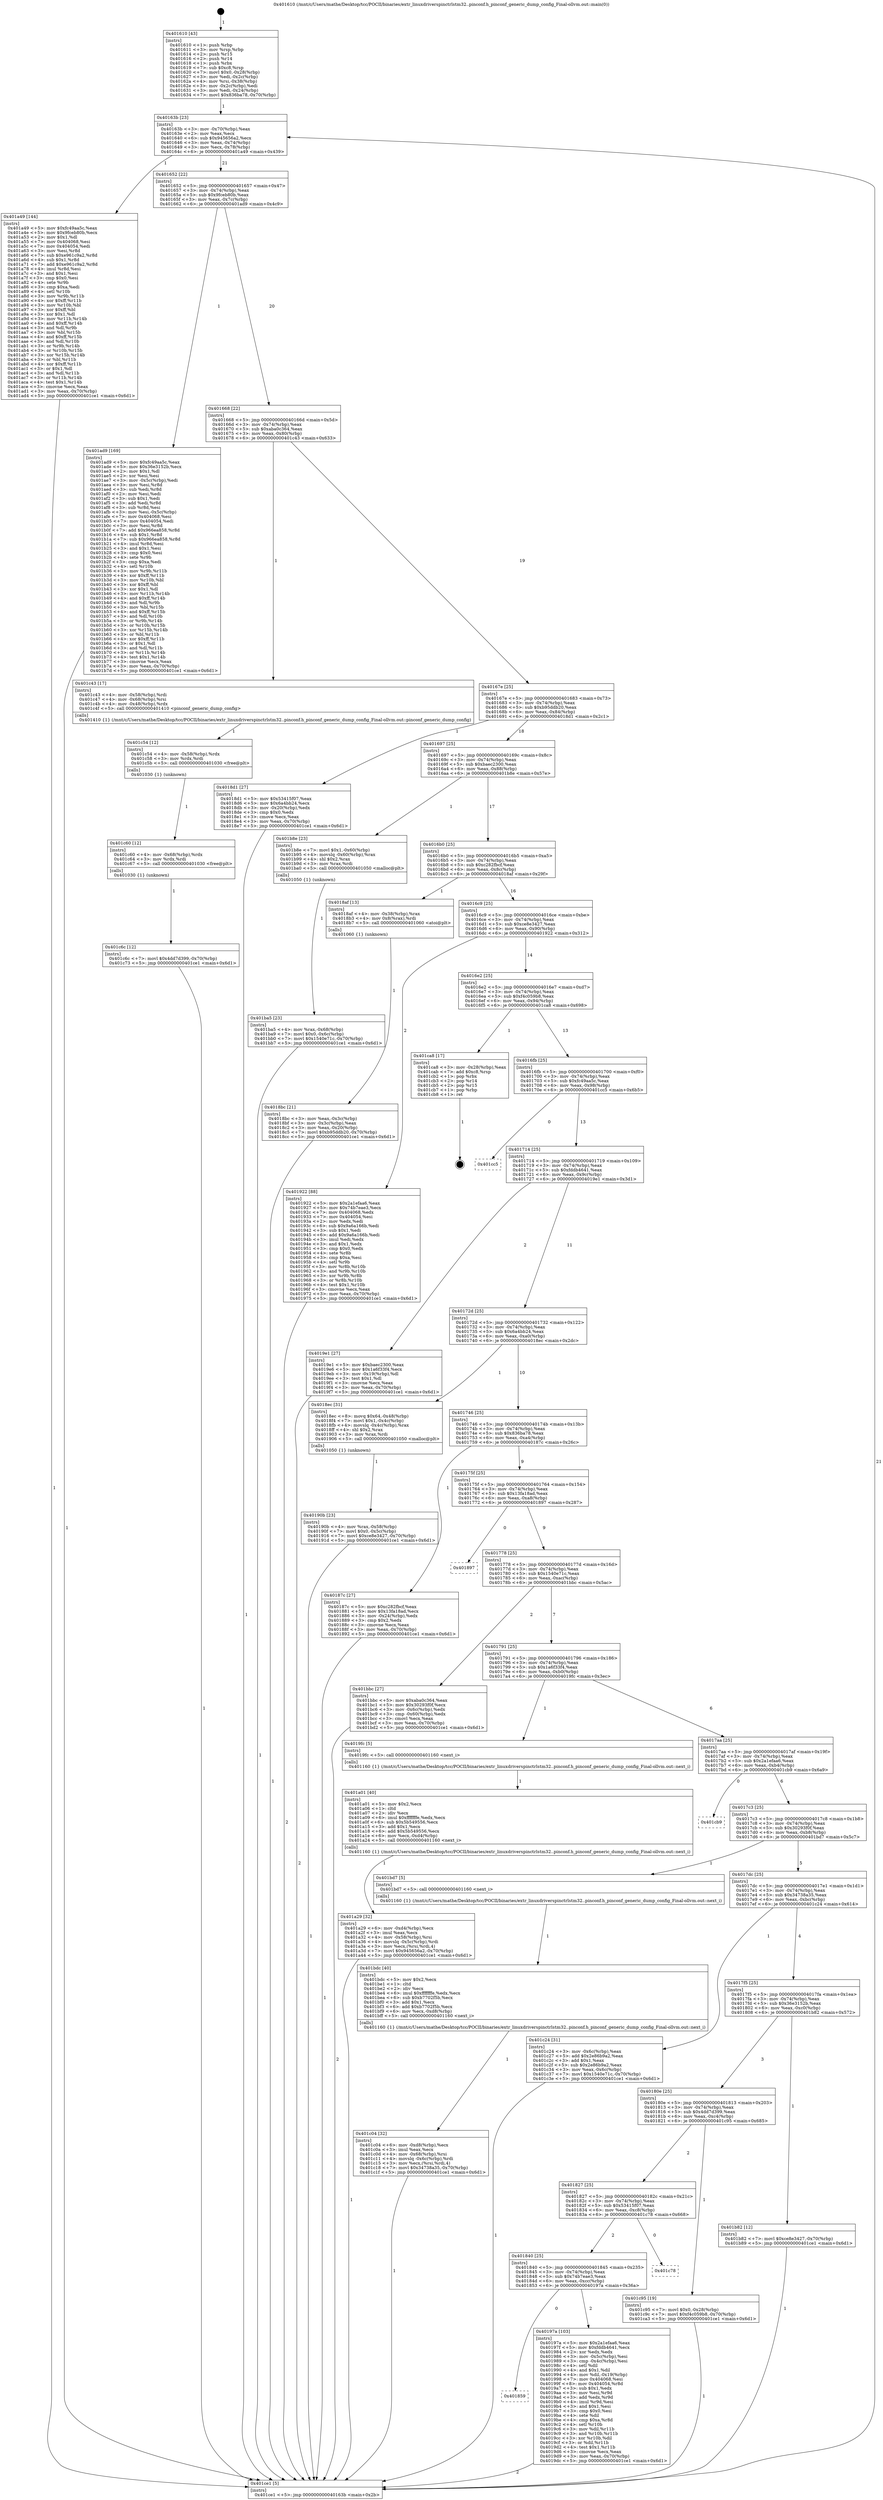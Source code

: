 digraph "0x401610" {
  label = "0x401610 (/mnt/c/Users/mathe/Desktop/tcc/POCII/binaries/extr_linuxdriverspinctrlstm32..pinconf.h_pinconf_generic_dump_config_Final-ollvm.out::main(0))"
  labelloc = "t"
  node[shape=record]

  Entry [label="",width=0.3,height=0.3,shape=circle,fillcolor=black,style=filled]
  "0x40163b" [label="{
     0x40163b [23]\l
     | [instrs]\l
     &nbsp;&nbsp;0x40163b \<+3\>: mov -0x70(%rbp),%eax\l
     &nbsp;&nbsp;0x40163e \<+2\>: mov %eax,%ecx\l
     &nbsp;&nbsp;0x401640 \<+6\>: sub $0x945656a2,%ecx\l
     &nbsp;&nbsp;0x401646 \<+3\>: mov %eax,-0x74(%rbp)\l
     &nbsp;&nbsp;0x401649 \<+3\>: mov %ecx,-0x78(%rbp)\l
     &nbsp;&nbsp;0x40164c \<+6\>: je 0000000000401a49 \<main+0x439\>\l
  }"]
  "0x401a49" [label="{
     0x401a49 [144]\l
     | [instrs]\l
     &nbsp;&nbsp;0x401a49 \<+5\>: mov $0xfc49aa5c,%eax\l
     &nbsp;&nbsp;0x401a4e \<+5\>: mov $0x9fceb80b,%ecx\l
     &nbsp;&nbsp;0x401a53 \<+2\>: mov $0x1,%dl\l
     &nbsp;&nbsp;0x401a55 \<+7\>: mov 0x404068,%esi\l
     &nbsp;&nbsp;0x401a5c \<+7\>: mov 0x404054,%edi\l
     &nbsp;&nbsp;0x401a63 \<+3\>: mov %esi,%r8d\l
     &nbsp;&nbsp;0x401a66 \<+7\>: sub $0xe961c9a2,%r8d\l
     &nbsp;&nbsp;0x401a6d \<+4\>: sub $0x1,%r8d\l
     &nbsp;&nbsp;0x401a71 \<+7\>: add $0xe961c9a2,%r8d\l
     &nbsp;&nbsp;0x401a78 \<+4\>: imul %r8d,%esi\l
     &nbsp;&nbsp;0x401a7c \<+3\>: and $0x1,%esi\l
     &nbsp;&nbsp;0x401a7f \<+3\>: cmp $0x0,%esi\l
     &nbsp;&nbsp;0x401a82 \<+4\>: sete %r9b\l
     &nbsp;&nbsp;0x401a86 \<+3\>: cmp $0xa,%edi\l
     &nbsp;&nbsp;0x401a89 \<+4\>: setl %r10b\l
     &nbsp;&nbsp;0x401a8d \<+3\>: mov %r9b,%r11b\l
     &nbsp;&nbsp;0x401a90 \<+4\>: xor $0xff,%r11b\l
     &nbsp;&nbsp;0x401a94 \<+3\>: mov %r10b,%bl\l
     &nbsp;&nbsp;0x401a97 \<+3\>: xor $0xff,%bl\l
     &nbsp;&nbsp;0x401a9a \<+3\>: xor $0x1,%dl\l
     &nbsp;&nbsp;0x401a9d \<+3\>: mov %r11b,%r14b\l
     &nbsp;&nbsp;0x401aa0 \<+4\>: and $0xff,%r14b\l
     &nbsp;&nbsp;0x401aa4 \<+3\>: and %dl,%r9b\l
     &nbsp;&nbsp;0x401aa7 \<+3\>: mov %bl,%r15b\l
     &nbsp;&nbsp;0x401aaa \<+4\>: and $0xff,%r15b\l
     &nbsp;&nbsp;0x401aae \<+3\>: and %dl,%r10b\l
     &nbsp;&nbsp;0x401ab1 \<+3\>: or %r9b,%r14b\l
     &nbsp;&nbsp;0x401ab4 \<+3\>: or %r10b,%r15b\l
     &nbsp;&nbsp;0x401ab7 \<+3\>: xor %r15b,%r14b\l
     &nbsp;&nbsp;0x401aba \<+3\>: or %bl,%r11b\l
     &nbsp;&nbsp;0x401abd \<+4\>: xor $0xff,%r11b\l
     &nbsp;&nbsp;0x401ac1 \<+3\>: or $0x1,%dl\l
     &nbsp;&nbsp;0x401ac4 \<+3\>: and %dl,%r11b\l
     &nbsp;&nbsp;0x401ac7 \<+3\>: or %r11b,%r14b\l
     &nbsp;&nbsp;0x401aca \<+4\>: test $0x1,%r14b\l
     &nbsp;&nbsp;0x401ace \<+3\>: cmovne %ecx,%eax\l
     &nbsp;&nbsp;0x401ad1 \<+3\>: mov %eax,-0x70(%rbp)\l
     &nbsp;&nbsp;0x401ad4 \<+5\>: jmp 0000000000401ce1 \<main+0x6d1\>\l
  }"]
  "0x401652" [label="{
     0x401652 [22]\l
     | [instrs]\l
     &nbsp;&nbsp;0x401652 \<+5\>: jmp 0000000000401657 \<main+0x47\>\l
     &nbsp;&nbsp;0x401657 \<+3\>: mov -0x74(%rbp),%eax\l
     &nbsp;&nbsp;0x40165a \<+5\>: sub $0x9fceb80b,%eax\l
     &nbsp;&nbsp;0x40165f \<+3\>: mov %eax,-0x7c(%rbp)\l
     &nbsp;&nbsp;0x401662 \<+6\>: je 0000000000401ad9 \<main+0x4c9\>\l
  }"]
  Exit [label="",width=0.3,height=0.3,shape=circle,fillcolor=black,style=filled,peripheries=2]
  "0x401ad9" [label="{
     0x401ad9 [169]\l
     | [instrs]\l
     &nbsp;&nbsp;0x401ad9 \<+5\>: mov $0xfc49aa5c,%eax\l
     &nbsp;&nbsp;0x401ade \<+5\>: mov $0x36e3152b,%ecx\l
     &nbsp;&nbsp;0x401ae3 \<+2\>: mov $0x1,%dl\l
     &nbsp;&nbsp;0x401ae5 \<+2\>: xor %esi,%esi\l
     &nbsp;&nbsp;0x401ae7 \<+3\>: mov -0x5c(%rbp),%edi\l
     &nbsp;&nbsp;0x401aea \<+3\>: mov %esi,%r8d\l
     &nbsp;&nbsp;0x401aed \<+3\>: sub %edi,%r8d\l
     &nbsp;&nbsp;0x401af0 \<+2\>: mov %esi,%edi\l
     &nbsp;&nbsp;0x401af2 \<+3\>: sub $0x1,%edi\l
     &nbsp;&nbsp;0x401af5 \<+3\>: add %edi,%r8d\l
     &nbsp;&nbsp;0x401af8 \<+3\>: sub %r8d,%esi\l
     &nbsp;&nbsp;0x401afb \<+3\>: mov %esi,-0x5c(%rbp)\l
     &nbsp;&nbsp;0x401afe \<+7\>: mov 0x404068,%esi\l
     &nbsp;&nbsp;0x401b05 \<+7\>: mov 0x404054,%edi\l
     &nbsp;&nbsp;0x401b0c \<+3\>: mov %esi,%r8d\l
     &nbsp;&nbsp;0x401b0f \<+7\>: add $0x966ea858,%r8d\l
     &nbsp;&nbsp;0x401b16 \<+4\>: sub $0x1,%r8d\l
     &nbsp;&nbsp;0x401b1a \<+7\>: sub $0x966ea858,%r8d\l
     &nbsp;&nbsp;0x401b21 \<+4\>: imul %r8d,%esi\l
     &nbsp;&nbsp;0x401b25 \<+3\>: and $0x1,%esi\l
     &nbsp;&nbsp;0x401b28 \<+3\>: cmp $0x0,%esi\l
     &nbsp;&nbsp;0x401b2b \<+4\>: sete %r9b\l
     &nbsp;&nbsp;0x401b2f \<+3\>: cmp $0xa,%edi\l
     &nbsp;&nbsp;0x401b32 \<+4\>: setl %r10b\l
     &nbsp;&nbsp;0x401b36 \<+3\>: mov %r9b,%r11b\l
     &nbsp;&nbsp;0x401b39 \<+4\>: xor $0xff,%r11b\l
     &nbsp;&nbsp;0x401b3d \<+3\>: mov %r10b,%bl\l
     &nbsp;&nbsp;0x401b40 \<+3\>: xor $0xff,%bl\l
     &nbsp;&nbsp;0x401b43 \<+3\>: xor $0x1,%dl\l
     &nbsp;&nbsp;0x401b46 \<+3\>: mov %r11b,%r14b\l
     &nbsp;&nbsp;0x401b49 \<+4\>: and $0xff,%r14b\l
     &nbsp;&nbsp;0x401b4d \<+3\>: and %dl,%r9b\l
     &nbsp;&nbsp;0x401b50 \<+3\>: mov %bl,%r15b\l
     &nbsp;&nbsp;0x401b53 \<+4\>: and $0xff,%r15b\l
     &nbsp;&nbsp;0x401b57 \<+3\>: and %dl,%r10b\l
     &nbsp;&nbsp;0x401b5a \<+3\>: or %r9b,%r14b\l
     &nbsp;&nbsp;0x401b5d \<+3\>: or %r10b,%r15b\l
     &nbsp;&nbsp;0x401b60 \<+3\>: xor %r15b,%r14b\l
     &nbsp;&nbsp;0x401b63 \<+3\>: or %bl,%r11b\l
     &nbsp;&nbsp;0x401b66 \<+4\>: xor $0xff,%r11b\l
     &nbsp;&nbsp;0x401b6a \<+3\>: or $0x1,%dl\l
     &nbsp;&nbsp;0x401b6d \<+3\>: and %dl,%r11b\l
     &nbsp;&nbsp;0x401b70 \<+3\>: or %r11b,%r14b\l
     &nbsp;&nbsp;0x401b73 \<+4\>: test $0x1,%r14b\l
     &nbsp;&nbsp;0x401b77 \<+3\>: cmovne %ecx,%eax\l
     &nbsp;&nbsp;0x401b7a \<+3\>: mov %eax,-0x70(%rbp)\l
     &nbsp;&nbsp;0x401b7d \<+5\>: jmp 0000000000401ce1 \<main+0x6d1\>\l
  }"]
  "0x401668" [label="{
     0x401668 [22]\l
     | [instrs]\l
     &nbsp;&nbsp;0x401668 \<+5\>: jmp 000000000040166d \<main+0x5d\>\l
     &nbsp;&nbsp;0x40166d \<+3\>: mov -0x74(%rbp),%eax\l
     &nbsp;&nbsp;0x401670 \<+5\>: sub $0xaba0c364,%eax\l
     &nbsp;&nbsp;0x401675 \<+3\>: mov %eax,-0x80(%rbp)\l
     &nbsp;&nbsp;0x401678 \<+6\>: je 0000000000401c43 \<main+0x633\>\l
  }"]
  "0x401c6c" [label="{
     0x401c6c [12]\l
     | [instrs]\l
     &nbsp;&nbsp;0x401c6c \<+7\>: movl $0x4dd7d399,-0x70(%rbp)\l
     &nbsp;&nbsp;0x401c73 \<+5\>: jmp 0000000000401ce1 \<main+0x6d1\>\l
  }"]
  "0x401c43" [label="{
     0x401c43 [17]\l
     | [instrs]\l
     &nbsp;&nbsp;0x401c43 \<+4\>: mov -0x58(%rbp),%rdi\l
     &nbsp;&nbsp;0x401c47 \<+4\>: mov -0x68(%rbp),%rsi\l
     &nbsp;&nbsp;0x401c4b \<+4\>: mov -0x48(%rbp),%rdx\l
     &nbsp;&nbsp;0x401c4f \<+5\>: call 0000000000401410 \<pinconf_generic_dump_config\>\l
     | [calls]\l
     &nbsp;&nbsp;0x401410 \{1\} (/mnt/c/Users/mathe/Desktop/tcc/POCII/binaries/extr_linuxdriverspinctrlstm32..pinconf.h_pinconf_generic_dump_config_Final-ollvm.out::pinconf_generic_dump_config)\l
  }"]
  "0x40167e" [label="{
     0x40167e [25]\l
     | [instrs]\l
     &nbsp;&nbsp;0x40167e \<+5\>: jmp 0000000000401683 \<main+0x73\>\l
     &nbsp;&nbsp;0x401683 \<+3\>: mov -0x74(%rbp),%eax\l
     &nbsp;&nbsp;0x401686 \<+5\>: sub $0xb95ddb20,%eax\l
     &nbsp;&nbsp;0x40168b \<+6\>: mov %eax,-0x84(%rbp)\l
     &nbsp;&nbsp;0x401691 \<+6\>: je 00000000004018d1 \<main+0x2c1\>\l
  }"]
  "0x401c60" [label="{
     0x401c60 [12]\l
     | [instrs]\l
     &nbsp;&nbsp;0x401c60 \<+4\>: mov -0x68(%rbp),%rdx\l
     &nbsp;&nbsp;0x401c64 \<+3\>: mov %rdx,%rdi\l
     &nbsp;&nbsp;0x401c67 \<+5\>: call 0000000000401030 \<free@plt\>\l
     | [calls]\l
     &nbsp;&nbsp;0x401030 \{1\} (unknown)\l
  }"]
  "0x4018d1" [label="{
     0x4018d1 [27]\l
     | [instrs]\l
     &nbsp;&nbsp;0x4018d1 \<+5\>: mov $0x53415f07,%eax\l
     &nbsp;&nbsp;0x4018d6 \<+5\>: mov $0x6a4bb24,%ecx\l
     &nbsp;&nbsp;0x4018db \<+3\>: mov -0x20(%rbp),%edx\l
     &nbsp;&nbsp;0x4018de \<+3\>: cmp $0x0,%edx\l
     &nbsp;&nbsp;0x4018e1 \<+3\>: cmove %ecx,%eax\l
     &nbsp;&nbsp;0x4018e4 \<+3\>: mov %eax,-0x70(%rbp)\l
     &nbsp;&nbsp;0x4018e7 \<+5\>: jmp 0000000000401ce1 \<main+0x6d1\>\l
  }"]
  "0x401697" [label="{
     0x401697 [25]\l
     | [instrs]\l
     &nbsp;&nbsp;0x401697 \<+5\>: jmp 000000000040169c \<main+0x8c\>\l
     &nbsp;&nbsp;0x40169c \<+3\>: mov -0x74(%rbp),%eax\l
     &nbsp;&nbsp;0x40169f \<+5\>: sub $0xbaec2300,%eax\l
     &nbsp;&nbsp;0x4016a4 \<+6\>: mov %eax,-0x88(%rbp)\l
     &nbsp;&nbsp;0x4016aa \<+6\>: je 0000000000401b8e \<main+0x57e\>\l
  }"]
  "0x401c54" [label="{
     0x401c54 [12]\l
     | [instrs]\l
     &nbsp;&nbsp;0x401c54 \<+4\>: mov -0x58(%rbp),%rdx\l
     &nbsp;&nbsp;0x401c58 \<+3\>: mov %rdx,%rdi\l
     &nbsp;&nbsp;0x401c5b \<+5\>: call 0000000000401030 \<free@plt\>\l
     | [calls]\l
     &nbsp;&nbsp;0x401030 \{1\} (unknown)\l
  }"]
  "0x401b8e" [label="{
     0x401b8e [23]\l
     | [instrs]\l
     &nbsp;&nbsp;0x401b8e \<+7\>: movl $0x1,-0x60(%rbp)\l
     &nbsp;&nbsp;0x401b95 \<+4\>: movslq -0x60(%rbp),%rax\l
     &nbsp;&nbsp;0x401b99 \<+4\>: shl $0x2,%rax\l
     &nbsp;&nbsp;0x401b9d \<+3\>: mov %rax,%rdi\l
     &nbsp;&nbsp;0x401ba0 \<+5\>: call 0000000000401050 \<malloc@plt\>\l
     | [calls]\l
     &nbsp;&nbsp;0x401050 \{1\} (unknown)\l
  }"]
  "0x4016b0" [label="{
     0x4016b0 [25]\l
     | [instrs]\l
     &nbsp;&nbsp;0x4016b0 \<+5\>: jmp 00000000004016b5 \<main+0xa5\>\l
     &nbsp;&nbsp;0x4016b5 \<+3\>: mov -0x74(%rbp),%eax\l
     &nbsp;&nbsp;0x4016b8 \<+5\>: sub $0xc282fbcf,%eax\l
     &nbsp;&nbsp;0x4016bd \<+6\>: mov %eax,-0x8c(%rbp)\l
     &nbsp;&nbsp;0x4016c3 \<+6\>: je 00000000004018af \<main+0x29f\>\l
  }"]
  "0x401c04" [label="{
     0x401c04 [32]\l
     | [instrs]\l
     &nbsp;&nbsp;0x401c04 \<+6\>: mov -0xd8(%rbp),%ecx\l
     &nbsp;&nbsp;0x401c0a \<+3\>: imul %eax,%ecx\l
     &nbsp;&nbsp;0x401c0d \<+4\>: mov -0x68(%rbp),%rsi\l
     &nbsp;&nbsp;0x401c11 \<+4\>: movslq -0x6c(%rbp),%rdi\l
     &nbsp;&nbsp;0x401c15 \<+3\>: mov %ecx,(%rsi,%rdi,4)\l
     &nbsp;&nbsp;0x401c18 \<+7\>: movl $0x34738a35,-0x70(%rbp)\l
     &nbsp;&nbsp;0x401c1f \<+5\>: jmp 0000000000401ce1 \<main+0x6d1\>\l
  }"]
  "0x4018af" [label="{
     0x4018af [13]\l
     | [instrs]\l
     &nbsp;&nbsp;0x4018af \<+4\>: mov -0x38(%rbp),%rax\l
     &nbsp;&nbsp;0x4018b3 \<+4\>: mov 0x8(%rax),%rdi\l
     &nbsp;&nbsp;0x4018b7 \<+5\>: call 0000000000401060 \<atoi@plt\>\l
     | [calls]\l
     &nbsp;&nbsp;0x401060 \{1\} (unknown)\l
  }"]
  "0x4016c9" [label="{
     0x4016c9 [25]\l
     | [instrs]\l
     &nbsp;&nbsp;0x4016c9 \<+5\>: jmp 00000000004016ce \<main+0xbe\>\l
     &nbsp;&nbsp;0x4016ce \<+3\>: mov -0x74(%rbp),%eax\l
     &nbsp;&nbsp;0x4016d1 \<+5\>: sub $0xce8e3427,%eax\l
     &nbsp;&nbsp;0x4016d6 \<+6\>: mov %eax,-0x90(%rbp)\l
     &nbsp;&nbsp;0x4016dc \<+6\>: je 0000000000401922 \<main+0x312\>\l
  }"]
  "0x401bdc" [label="{
     0x401bdc [40]\l
     | [instrs]\l
     &nbsp;&nbsp;0x401bdc \<+5\>: mov $0x2,%ecx\l
     &nbsp;&nbsp;0x401be1 \<+1\>: cltd\l
     &nbsp;&nbsp;0x401be2 \<+2\>: idiv %ecx\l
     &nbsp;&nbsp;0x401be4 \<+6\>: imul $0xfffffffe,%edx,%ecx\l
     &nbsp;&nbsp;0x401bea \<+6\>: sub $0xb7702f5b,%ecx\l
     &nbsp;&nbsp;0x401bf0 \<+3\>: add $0x1,%ecx\l
     &nbsp;&nbsp;0x401bf3 \<+6\>: add $0xb7702f5b,%ecx\l
     &nbsp;&nbsp;0x401bf9 \<+6\>: mov %ecx,-0xd8(%rbp)\l
     &nbsp;&nbsp;0x401bff \<+5\>: call 0000000000401160 \<next_i\>\l
     | [calls]\l
     &nbsp;&nbsp;0x401160 \{1\} (/mnt/c/Users/mathe/Desktop/tcc/POCII/binaries/extr_linuxdriverspinctrlstm32..pinconf.h_pinconf_generic_dump_config_Final-ollvm.out::next_i)\l
  }"]
  "0x401922" [label="{
     0x401922 [88]\l
     | [instrs]\l
     &nbsp;&nbsp;0x401922 \<+5\>: mov $0x2a1efaa6,%eax\l
     &nbsp;&nbsp;0x401927 \<+5\>: mov $0x74b7eae3,%ecx\l
     &nbsp;&nbsp;0x40192c \<+7\>: mov 0x404068,%edx\l
     &nbsp;&nbsp;0x401933 \<+7\>: mov 0x404054,%esi\l
     &nbsp;&nbsp;0x40193a \<+2\>: mov %edx,%edi\l
     &nbsp;&nbsp;0x40193c \<+6\>: sub $0x9a6a166b,%edi\l
     &nbsp;&nbsp;0x401942 \<+3\>: sub $0x1,%edi\l
     &nbsp;&nbsp;0x401945 \<+6\>: add $0x9a6a166b,%edi\l
     &nbsp;&nbsp;0x40194b \<+3\>: imul %edi,%edx\l
     &nbsp;&nbsp;0x40194e \<+3\>: and $0x1,%edx\l
     &nbsp;&nbsp;0x401951 \<+3\>: cmp $0x0,%edx\l
     &nbsp;&nbsp;0x401954 \<+4\>: sete %r8b\l
     &nbsp;&nbsp;0x401958 \<+3\>: cmp $0xa,%esi\l
     &nbsp;&nbsp;0x40195b \<+4\>: setl %r9b\l
     &nbsp;&nbsp;0x40195f \<+3\>: mov %r8b,%r10b\l
     &nbsp;&nbsp;0x401962 \<+3\>: and %r9b,%r10b\l
     &nbsp;&nbsp;0x401965 \<+3\>: xor %r9b,%r8b\l
     &nbsp;&nbsp;0x401968 \<+3\>: or %r8b,%r10b\l
     &nbsp;&nbsp;0x40196b \<+4\>: test $0x1,%r10b\l
     &nbsp;&nbsp;0x40196f \<+3\>: cmovne %ecx,%eax\l
     &nbsp;&nbsp;0x401972 \<+3\>: mov %eax,-0x70(%rbp)\l
     &nbsp;&nbsp;0x401975 \<+5\>: jmp 0000000000401ce1 \<main+0x6d1\>\l
  }"]
  "0x4016e2" [label="{
     0x4016e2 [25]\l
     | [instrs]\l
     &nbsp;&nbsp;0x4016e2 \<+5\>: jmp 00000000004016e7 \<main+0xd7\>\l
     &nbsp;&nbsp;0x4016e7 \<+3\>: mov -0x74(%rbp),%eax\l
     &nbsp;&nbsp;0x4016ea \<+5\>: sub $0xf4c059b8,%eax\l
     &nbsp;&nbsp;0x4016ef \<+6\>: mov %eax,-0x94(%rbp)\l
     &nbsp;&nbsp;0x4016f5 \<+6\>: je 0000000000401ca8 \<main+0x698\>\l
  }"]
  "0x401ba5" [label="{
     0x401ba5 [23]\l
     | [instrs]\l
     &nbsp;&nbsp;0x401ba5 \<+4\>: mov %rax,-0x68(%rbp)\l
     &nbsp;&nbsp;0x401ba9 \<+7\>: movl $0x0,-0x6c(%rbp)\l
     &nbsp;&nbsp;0x401bb0 \<+7\>: movl $0x1540e71c,-0x70(%rbp)\l
     &nbsp;&nbsp;0x401bb7 \<+5\>: jmp 0000000000401ce1 \<main+0x6d1\>\l
  }"]
  "0x401ca8" [label="{
     0x401ca8 [17]\l
     | [instrs]\l
     &nbsp;&nbsp;0x401ca8 \<+3\>: mov -0x28(%rbp),%eax\l
     &nbsp;&nbsp;0x401cab \<+7\>: add $0xc8,%rsp\l
     &nbsp;&nbsp;0x401cb2 \<+1\>: pop %rbx\l
     &nbsp;&nbsp;0x401cb3 \<+2\>: pop %r14\l
     &nbsp;&nbsp;0x401cb5 \<+2\>: pop %r15\l
     &nbsp;&nbsp;0x401cb7 \<+1\>: pop %rbp\l
     &nbsp;&nbsp;0x401cb8 \<+1\>: ret\l
  }"]
  "0x4016fb" [label="{
     0x4016fb [25]\l
     | [instrs]\l
     &nbsp;&nbsp;0x4016fb \<+5\>: jmp 0000000000401700 \<main+0xf0\>\l
     &nbsp;&nbsp;0x401700 \<+3\>: mov -0x74(%rbp),%eax\l
     &nbsp;&nbsp;0x401703 \<+5\>: sub $0xfc49aa5c,%eax\l
     &nbsp;&nbsp;0x401708 \<+6\>: mov %eax,-0x98(%rbp)\l
     &nbsp;&nbsp;0x40170e \<+6\>: je 0000000000401cc5 \<main+0x6b5\>\l
  }"]
  "0x401a29" [label="{
     0x401a29 [32]\l
     | [instrs]\l
     &nbsp;&nbsp;0x401a29 \<+6\>: mov -0xd4(%rbp),%ecx\l
     &nbsp;&nbsp;0x401a2f \<+3\>: imul %eax,%ecx\l
     &nbsp;&nbsp;0x401a32 \<+4\>: mov -0x58(%rbp),%rsi\l
     &nbsp;&nbsp;0x401a36 \<+4\>: movslq -0x5c(%rbp),%rdi\l
     &nbsp;&nbsp;0x401a3a \<+3\>: mov %ecx,(%rsi,%rdi,4)\l
     &nbsp;&nbsp;0x401a3d \<+7\>: movl $0x945656a2,-0x70(%rbp)\l
     &nbsp;&nbsp;0x401a44 \<+5\>: jmp 0000000000401ce1 \<main+0x6d1\>\l
  }"]
  "0x401cc5" [label="{
     0x401cc5\l
  }", style=dashed]
  "0x401714" [label="{
     0x401714 [25]\l
     | [instrs]\l
     &nbsp;&nbsp;0x401714 \<+5\>: jmp 0000000000401719 \<main+0x109\>\l
     &nbsp;&nbsp;0x401719 \<+3\>: mov -0x74(%rbp),%eax\l
     &nbsp;&nbsp;0x40171c \<+5\>: sub $0xfddb4641,%eax\l
     &nbsp;&nbsp;0x401721 \<+6\>: mov %eax,-0x9c(%rbp)\l
     &nbsp;&nbsp;0x401727 \<+6\>: je 00000000004019e1 \<main+0x3d1\>\l
  }"]
  "0x401a01" [label="{
     0x401a01 [40]\l
     | [instrs]\l
     &nbsp;&nbsp;0x401a01 \<+5\>: mov $0x2,%ecx\l
     &nbsp;&nbsp;0x401a06 \<+1\>: cltd\l
     &nbsp;&nbsp;0x401a07 \<+2\>: idiv %ecx\l
     &nbsp;&nbsp;0x401a09 \<+6\>: imul $0xfffffffe,%edx,%ecx\l
     &nbsp;&nbsp;0x401a0f \<+6\>: sub $0x5b549556,%ecx\l
     &nbsp;&nbsp;0x401a15 \<+3\>: add $0x1,%ecx\l
     &nbsp;&nbsp;0x401a18 \<+6\>: add $0x5b549556,%ecx\l
     &nbsp;&nbsp;0x401a1e \<+6\>: mov %ecx,-0xd4(%rbp)\l
     &nbsp;&nbsp;0x401a24 \<+5\>: call 0000000000401160 \<next_i\>\l
     | [calls]\l
     &nbsp;&nbsp;0x401160 \{1\} (/mnt/c/Users/mathe/Desktop/tcc/POCII/binaries/extr_linuxdriverspinctrlstm32..pinconf.h_pinconf_generic_dump_config_Final-ollvm.out::next_i)\l
  }"]
  "0x4019e1" [label="{
     0x4019e1 [27]\l
     | [instrs]\l
     &nbsp;&nbsp;0x4019e1 \<+5\>: mov $0xbaec2300,%eax\l
     &nbsp;&nbsp;0x4019e6 \<+5\>: mov $0x1a6f33f4,%ecx\l
     &nbsp;&nbsp;0x4019eb \<+3\>: mov -0x19(%rbp),%dl\l
     &nbsp;&nbsp;0x4019ee \<+3\>: test $0x1,%dl\l
     &nbsp;&nbsp;0x4019f1 \<+3\>: cmovne %ecx,%eax\l
     &nbsp;&nbsp;0x4019f4 \<+3\>: mov %eax,-0x70(%rbp)\l
     &nbsp;&nbsp;0x4019f7 \<+5\>: jmp 0000000000401ce1 \<main+0x6d1\>\l
  }"]
  "0x40172d" [label="{
     0x40172d [25]\l
     | [instrs]\l
     &nbsp;&nbsp;0x40172d \<+5\>: jmp 0000000000401732 \<main+0x122\>\l
     &nbsp;&nbsp;0x401732 \<+3\>: mov -0x74(%rbp),%eax\l
     &nbsp;&nbsp;0x401735 \<+5\>: sub $0x6a4bb24,%eax\l
     &nbsp;&nbsp;0x40173a \<+6\>: mov %eax,-0xa0(%rbp)\l
     &nbsp;&nbsp;0x401740 \<+6\>: je 00000000004018ec \<main+0x2dc\>\l
  }"]
  "0x401859" [label="{
     0x401859\l
  }", style=dashed]
  "0x4018ec" [label="{
     0x4018ec [31]\l
     | [instrs]\l
     &nbsp;&nbsp;0x4018ec \<+8\>: movq $0x64,-0x48(%rbp)\l
     &nbsp;&nbsp;0x4018f4 \<+7\>: movl $0x1,-0x4c(%rbp)\l
     &nbsp;&nbsp;0x4018fb \<+4\>: movslq -0x4c(%rbp),%rax\l
     &nbsp;&nbsp;0x4018ff \<+4\>: shl $0x2,%rax\l
     &nbsp;&nbsp;0x401903 \<+3\>: mov %rax,%rdi\l
     &nbsp;&nbsp;0x401906 \<+5\>: call 0000000000401050 \<malloc@plt\>\l
     | [calls]\l
     &nbsp;&nbsp;0x401050 \{1\} (unknown)\l
  }"]
  "0x401746" [label="{
     0x401746 [25]\l
     | [instrs]\l
     &nbsp;&nbsp;0x401746 \<+5\>: jmp 000000000040174b \<main+0x13b\>\l
     &nbsp;&nbsp;0x40174b \<+3\>: mov -0x74(%rbp),%eax\l
     &nbsp;&nbsp;0x40174e \<+5\>: sub $0x836ba78,%eax\l
     &nbsp;&nbsp;0x401753 \<+6\>: mov %eax,-0xa4(%rbp)\l
     &nbsp;&nbsp;0x401759 \<+6\>: je 000000000040187c \<main+0x26c\>\l
  }"]
  "0x40197a" [label="{
     0x40197a [103]\l
     | [instrs]\l
     &nbsp;&nbsp;0x40197a \<+5\>: mov $0x2a1efaa6,%eax\l
     &nbsp;&nbsp;0x40197f \<+5\>: mov $0xfddb4641,%ecx\l
     &nbsp;&nbsp;0x401984 \<+2\>: xor %edx,%edx\l
     &nbsp;&nbsp;0x401986 \<+3\>: mov -0x5c(%rbp),%esi\l
     &nbsp;&nbsp;0x401989 \<+3\>: cmp -0x4c(%rbp),%esi\l
     &nbsp;&nbsp;0x40198c \<+4\>: setl %dil\l
     &nbsp;&nbsp;0x401990 \<+4\>: and $0x1,%dil\l
     &nbsp;&nbsp;0x401994 \<+4\>: mov %dil,-0x19(%rbp)\l
     &nbsp;&nbsp;0x401998 \<+7\>: mov 0x404068,%esi\l
     &nbsp;&nbsp;0x40199f \<+8\>: mov 0x404054,%r8d\l
     &nbsp;&nbsp;0x4019a7 \<+3\>: sub $0x1,%edx\l
     &nbsp;&nbsp;0x4019aa \<+3\>: mov %esi,%r9d\l
     &nbsp;&nbsp;0x4019ad \<+3\>: add %edx,%r9d\l
     &nbsp;&nbsp;0x4019b0 \<+4\>: imul %r9d,%esi\l
     &nbsp;&nbsp;0x4019b4 \<+3\>: and $0x1,%esi\l
     &nbsp;&nbsp;0x4019b7 \<+3\>: cmp $0x0,%esi\l
     &nbsp;&nbsp;0x4019ba \<+4\>: sete %dil\l
     &nbsp;&nbsp;0x4019be \<+4\>: cmp $0xa,%r8d\l
     &nbsp;&nbsp;0x4019c2 \<+4\>: setl %r10b\l
     &nbsp;&nbsp;0x4019c6 \<+3\>: mov %dil,%r11b\l
     &nbsp;&nbsp;0x4019c9 \<+3\>: and %r10b,%r11b\l
     &nbsp;&nbsp;0x4019cc \<+3\>: xor %r10b,%dil\l
     &nbsp;&nbsp;0x4019cf \<+3\>: or %dil,%r11b\l
     &nbsp;&nbsp;0x4019d2 \<+4\>: test $0x1,%r11b\l
     &nbsp;&nbsp;0x4019d6 \<+3\>: cmovne %ecx,%eax\l
     &nbsp;&nbsp;0x4019d9 \<+3\>: mov %eax,-0x70(%rbp)\l
     &nbsp;&nbsp;0x4019dc \<+5\>: jmp 0000000000401ce1 \<main+0x6d1\>\l
  }"]
  "0x40187c" [label="{
     0x40187c [27]\l
     | [instrs]\l
     &nbsp;&nbsp;0x40187c \<+5\>: mov $0xc282fbcf,%eax\l
     &nbsp;&nbsp;0x401881 \<+5\>: mov $0x13fa18ad,%ecx\l
     &nbsp;&nbsp;0x401886 \<+3\>: mov -0x24(%rbp),%edx\l
     &nbsp;&nbsp;0x401889 \<+3\>: cmp $0x2,%edx\l
     &nbsp;&nbsp;0x40188c \<+3\>: cmovne %ecx,%eax\l
     &nbsp;&nbsp;0x40188f \<+3\>: mov %eax,-0x70(%rbp)\l
     &nbsp;&nbsp;0x401892 \<+5\>: jmp 0000000000401ce1 \<main+0x6d1\>\l
  }"]
  "0x40175f" [label="{
     0x40175f [25]\l
     | [instrs]\l
     &nbsp;&nbsp;0x40175f \<+5\>: jmp 0000000000401764 \<main+0x154\>\l
     &nbsp;&nbsp;0x401764 \<+3\>: mov -0x74(%rbp),%eax\l
     &nbsp;&nbsp;0x401767 \<+5\>: sub $0x13fa18ad,%eax\l
     &nbsp;&nbsp;0x40176c \<+6\>: mov %eax,-0xa8(%rbp)\l
     &nbsp;&nbsp;0x401772 \<+6\>: je 0000000000401897 \<main+0x287\>\l
  }"]
  "0x401ce1" [label="{
     0x401ce1 [5]\l
     | [instrs]\l
     &nbsp;&nbsp;0x401ce1 \<+5\>: jmp 000000000040163b \<main+0x2b\>\l
  }"]
  "0x401610" [label="{
     0x401610 [43]\l
     | [instrs]\l
     &nbsp;&nbsp;0x401610 \<+1\>: push %rbp\l
     &nbsp;&nbsp;0x401611 \<+3\>: mov %rsp,%rbp\l
     &nbsp;&nbsp;0x401614 \<+2\>: push %r15\l
     &nbsp;&nbsp;0x401616 \<+2\>: push %r14\l
     &nbsp;&nbsp;0x401618 \<+1\>: push %rbx\l
     &nbsp;&nbsp;0x401619 \<+7\>: sub $0xc8,%rsp\l
     &nbsp;&nbsp;0x401620 \<+7\>: movl $0x0,-0x28(%rbp)\l
     &nbsp;&nbsp;0x401627 \<+3\>: mov %edi,-0x2c(%rbp)\l
     &nbsp;&nbsp;0x40162a \<+4\>: mov %rsi,-0x38(%rbp)\l
     &nbsp;&nbsp;0x40162e \<+3\>: mov -0x2c(%rbp),%edi\l
     &nbsp;&nbsp;0x401631 \<+3\>: mov %edi,-0x24(%rbp)\l
     &nbsp;&nbsp;0x401634 \<+7\>: movl $0x836ba78,-0x70(%rbp)\l
  }"]
  "0x4018bc" [label="{
     0x4018bc [21]\l
     | [instrs]\l
     &nbsp;&nbsp;0x4018bc \<+3\>: mov %eax,-0x3c(%rbp)\l
     &nbsp;&nbsp;0x4018bf \<+3\>: mov -0x3c(%rbp),%eax\l
     &nbsp;&nbsp;0x4018c2 \<+3\>: mov %eax,-0x20(%rbp)\l
     &nbsp;&nbsp;0x4018c5 \<+7\>: movl $0xb95ddb20,-0x70(%rbp)\l
     &nbsp;&nbsp;0x4018cc \<+5\>: jmp 0000000000401ce1 \<main+0x6d1\>\l
  }"]
  "0x40190b" [label="{
     0x40190b [23]\l
     | [instrs]\l
     &nbsp;&nbsp;0x40190b \<+4\>: mov %rax,-0x58(%rbp)\l
     &nbsp;&nbsp;0x40190f \<+7\>: movl $0x0,-0x5c(%rbp)\l
     &nbsp;&nbsp;0x401916 \<+7\>: movl $0xce8e3427,-0x70(%rbp)\l
     &nbsp;&nbsp;0x40191d \<+5\>: jmp 0000000000401ce1 \<main+0x6d1\>\l
  }"]
  "0x401840" [label="{
     0x401840 [25]\l
     | [instrs]\l
     &nbsp;&nbsp;0x401840 \<+5\>: jmp 0000000000401845 \<main+0x235\>\l
     &nbsp;&nbsp;0x401845 \<+3\>: mov -0x74(%rbp),%eax\l
     &nbsp;&nbsp;0x401848 \<+5\>: sub $0x74b7eae3,%eax\l
     &nbsp;&nbsp;0x40184d \<+6\>: mov %eax,-0xcc(%rbp)\l
     &nbsp;&nbsp;0x401853 \<+6\>: je 000000000040197a \<main+0x36a\>\l
  }"]
  "0x401897" [label="{
     0x401897\l
  }", style=dashed]
  "0x401778" [label="{
     0x401778 [25]\l
     | [instrs]\l
     &nbsp;&nbsp;0x401778 \<+5\>: jmp 000000000040177d \<main+0x16d\>\l
     &nbsp;&nbsp;0x40177d \<+3\>: mov -0x74(%rbp),%eax\l
     &nbsp;&nbsp;0x401780 \<+5\>: sub $0x1540e71c,%eax\l
     &nbsp;&nbsp;0x401785 \<+6\>: mov %eax,-0xac(%rbp)\l
     &nbsp;&nbsp;0x40178b \<+6\>: je 0000000000401bbc \<main+0x5ac\>\l
  }"]
  "0x401c78" [label="{
     0x401c78\l
  }", style=dashed]
  "0x401bbc" [label="{
     0x401bbc [27]\l
     | [instrs]\l
     &nbsp;&nbsp;0x401bbc \<+5\>: mov $0xaba0c364,%eax\l
     &nbsp;&nbsp;0x401bc1 \<+5\>: mov $0x30293f0f,%ecx\l
     &nbsp;&nbsp;0x401bc6 \<+3\>: mov -0x6c(%rbp),%edx\l
     &nbsp;&nbsp;0x401bc9 \<+3\>: cmp -0x60(%rbp),%edx\l
     &nbsp;&nbsp;0x401bcc \<+3\>: cmovl %ecx,%eax\l
     &nbsp;&nbsp;0x401bcf \<+3\>: mov %eax,-0x70(%rbp)\l
     &nbsp;&nbsp;0x401bd2 \<+5\>: jmp 0000000000401ce1 \<main+0x6d1\>\l
  }"]
  "0x401791" [label="{
     0x401791 [25]\l
     | [instrs]\l
     &nbsp;&nbsp;0x401791 \<+5\>: jmp 0000000000401796 \<main+0x186\>\l
     &nbsp;&nbsp;0x401796 \<+3\>: mov -0x74(%rbp),%eax\l
     &nbsp;&nbsp;0x401799 \<+5\>: sub $0x1a6f33f4,%eax\l
     &nbsp;&nbsp;0x40179e \<+6\>: mov %eax,-0xb0(%rbp)\l
     &nbsp;&nbsp;0x4017a4 \<+6\>: je 00000000004019fc \<main+0x3ec\>\l
  }"]
  "0x401827" [label="{
     0x401827 [25]\l
     | [instrs]\l
     &nbsp;&nbsp;0x401827 \<+5\>: jmp 000000000040182c \<main+0x21c\>\l
     &nbsp;&nbsp;0x40182c \<+3\>: mov -0x74(%rbp),%eax\l
     &nbsp;&nbsp;0x40182f \<+5\>: sub $0x53415f07,%eax\l
     &nbsp;&nbsp;0x401834 \<+6\>: mov %eax,-0xc8(%rbp)\l
     &nbsp;&nbsp;0x40183a \<+6\>: je 0000000000401c78 \<main+0x668\>\l
  }"]
  "0x4019fc" [label="{
     0x4019fc [5]\l
     | [instrs]\l
     &nbsp;&nbsp;0x4019fc \<+5\>: call 0000000000401160 \<next_i\>\l
     | [calls]\l
     &nbsp;&nbsp;0x401160 \{1\} (/mnt/c/Users/mathe/Desktop/tcc/POCII/binaries/extr_linuxdriverspinctrlstm32..pinconf.h_pinconf_generic_dump_config_Final-ollvm.out::next_i)\l
  }"]
  "0x4017aa" [label="{
     0x4017aa [25]\l
     | [instrs]\l
     &nbsp;&nbsp;0x4017aa \<+5\>: jmp 00000000004017af \<main+0x19f\>\l
     &nbsp;&nbsp;0x4017af \<+3\>: mov -0x74(%rbp),%eax\l
     &nbsp;&nbsp;0x4017b2 \<+5\>: sub $0x2a1efaa6,%eax\l
     &nbsp;&nbsp;0x4017b7 \<+6\>: mov %eax,-0xb4(%rbp)\l
     &nbsp;&nbsp;0x4017bd \<+6\>: je 0000000000401cb9 \<main+0x6a9\>\l
  }"]
  "0x401c95" [label="{
     0x401c95 [19]\l
     | [instrs]\l
     &nbsp;&nbsp;0x401c95 \<+7\>: movl $0x0,-0x28(%rbp)\l
     &nbsp;&nbsp;0x401c9c \<+7\>: movl $0xf4c059b8,-0x70(%rbp)\l
     &nbsp;&nbsp;0x401ca3 \<+5\>: jmp 0000000000401ce1 \<main+0x6d1\>\l
  }"]
  "0x401cb9" [label="{
     0x401cb9\l
  }", style=dashed]
  "0x4017c3" [label="{
     0x4017c3 [25]\l
     | [instrs]\l
     &nbsp;&nbsp;0x4017c3 \<+5\>: jmp 00000000004017c8 \<main+0x1b8\>\l
     &nbsp;&nbsp;0x4017c8 \<+3\>: mov -0x74(%rbp),%eax\l
     &nbsp;&nbsp;0x4017cb \<+5\>: sub $0x30293f0f,%eax\l
     &nbsp;&nbsp;0x4017d0 \<+6\>: mov %eax,-0xb8(%rbp)\l
     &nbsp;&nbsp;0x4017d6 \<+6\>: je 0000000000401bd7 \<main+0x5c7\>\l
  }"]
  "0x40180e" [label="{
     0x40180e [25]\l
     | [instrs]\l
     &nbsp;&nbsp;0x40180e \<+5\>: jmp 0000000000401813 \<main+0x203\>\l
     &nbsp;&nbsp;0x401813 \<+3\>: mov -0x74(%rbp),%eax\l
     &nbsp;&nbsp;0x401816 \<+5\>: sub $0x4dd7d399,%eax\l
     &nbsp;&nbsp;0x40181b \<+6\>: mov %eax,-0xc4(%rbp)\l
     &nbsp;&nbsp;0x401821 \<+6\>: je 0000000000401c95 \<main+0x685\>\l
  }"]
  "0x401bd7" [label="{
     0x401bd7 [5]\l
     | [instrs]\l
     &nbsp;&nbsp;0x401bd7 \<+5\>: call 0000000000401160 \<next_i\>\l
     | [calls]\l
     &nbsp;&nbsp;0x401160 \{1\} (/mnt/c/Users/mathe/Desktop/tcc/POCII/binaries/extr_linuxdriverspinctrlstm32..pinconf.h_pinconf_generic_dump_config_Final-ollvm.out::next_i)\l
  }"]
  "0x4017dc" [label="{
     0x4017dc [25]\l
     | [instrs]\l
     &nbsp;&nbsp;0x4017dc \<+5\>: jmp 00000000004017e1 \<main+0x1d1\>\l
     &nbsp;&nbsp;0x4017e1 \<+3\>: mov -0x74(%rbp),%eax\l
     &nbsp;&nbsp;0x4017e4 \<+5\>: sub $0x34738a35,%eax\l
     &nbsp;&nbsp;0x4017e9 \<+6\>: mov %eax,-0xbc(%rbp)\l
     &nbsp;&nbsp;0x4017ef \<+6\>: je 0000000000401c24 \<main+0x614\>\l
  }"]
  "0x401b82" [label="{
     0x401b82 [12]\l
     | [instrs]\l
     &nbsp;&nbsp;0x401b82 \<+7\>: movl $0xce8e3427,-0x70(%rbp)\l
     &nbsp;&nbsp;0x401b89 \<+5\>: jmp 0000000000401ce1 \<main+0x6d1\>\l
  }"]
  "0x401c24" [label="{
     0x401c24 [31]\l
     | [instrs]\l
     &nbsp;&nbsp;0x401c24 \<+3\>: mov -0x6c(%rbp),%eax\l
     &nbsp;&nbsp;0x401c27 \<+5\>: add $0x2e86b9a2,%eax\l
     &nbsp;&nbsp;0x401c2c \<+3\>: add $0x1,%eax\l
     &nbsp;&nbsp;0x401c2f \<+5\>: sub $0x2e86b9a2,%eax\l
     &nbsp;&nbsp;0x401c34 \<+3\>: mov %eax,-0x6c(%rbp)\l
     &nbsp;&nbsp;0x401c37 \<+7\>: movl $0x1540e71c,-0x70(%rbp)\l
     &nbsp;&nbsp;0x401c3e \<+5\>: jmp 0000000000401ce1 \<main+0x6d1\>\l
  }"]
  "0x4017f5" [label="{
     0x4017f5 [25]\l
     | [instrs]\l
     &nbsp;&nbsp;0x4017f5 \<+5\>: jmp 00000000004017fa \<main+0x1ea\>\l
     &nbsp;&nbsp;0x4017fa \<+3\>: mov -0x74(%rbp),%eax\l
     &nbsp;&nbsp;0x4017fd \<+5\>: sub $0x36e3152b,%eax\l
     &nbsp;&nbsp;0x401802 \<+6\>: mov %eax,-0xc0(%rbp)\l
     &nbsp;&nbsp;0x401808 \<+6\>: je 0000000000401b82 \<main+0x572\>\l
  }"]
  Entry -> "0x401610" [label=" 1"]
  "0x40163b" -> "0x401a49" [label=" 1"]
  "0x40163b" -> "0x401652" [label=" 21"]
  "0x401ca8" -> Exit [label=" 1"]
  "0x401652" -> "0x401ad9" [label=" 1"]
  "0x401652" -> "0x401668" [label=" 20"]
  "0x401c95" -> "0x401ce1" [label=" 1"]
  "0x401668" -> "0x401c43" [label=" 1"]
  "0x401668" -> "0x40167e" [label=" 19"]
  "0x401c6c" -> "0x401ce1" [label=" 1"]
  "0x40167e" -> "0x4018d1" [label=" 1"]
  "0x40167e" -> "0x401697" [label=" 18"]
  "0x401c60" -> "0x401c6c" [label=" 1"]
  "0x401697" -> "0x401b8e" [label=" 1"]
  "0x401697" -> "0x4016b0" [label=" 17"]
  "0x401c54" -> "0x401c60" [label=" 1"]
  "0x4016b0" -> "0x4018af" [label=" 1"]
  "0x4016b0" -> "0x4016c9" [label=" 16"]
  "0x401c43" -> "0x401c54" [label=" 1"]
  "0x4016c9" -> "0x401922" [label=" 2"]
  "0x4016c9" -> "0x4016e2" [label=" 14"]
  "0x401c24" -> "0x401ce1" [label=" 1"]
  "0x4016e2" -> "0x401ca8" [label=" 1"]
  "0x4016e2" -> "0x4016fb" [label=" 13"]
  "0x401c04" -> "0x401ce1" [label=" 1"]
  "0x4016fb" -> "0x401cc5" [label=" 0"]
  "0x4016fb" -> "0x401714" [label=" 13"]
  "0x401bdc" -> "0x401c04" [label=" 1"]
  "0x401714" -> "0x4019e1" [label=" 2"]
  "0x401714" -> "0x40172d" [label=" 11"]
  "0x401bd7" -> "0x401bdc" [label=" 1"]
  "0x40172d" -> "0x4018ec" [label=" 1"]
  "0x40172d" -> "0x401746" [label=" 10"]
  "0x401bbc" -> "0x401ce1" [label=" 2"]
  "0x401746" -> "0x40187c" [label=" 1"]
  "0x401746" -> "0x40175f" [label=" 9"]
  "0x40187c" -> "0x401ce1" [label=" 1"]
  "0x401610" -> "0x40163b" [label=" 1"]
  "0x401ce1" -> "0x40163b" [label=" 21"]
  "0x4018af" -> "0x4018bc" [label=" 1"]
  "0x4018bc" -> "0x401ce1" [label=" 1"]
  "0x4018d1" -> "0x401ce1" [label=" 1"]
  "0x4018ec" -> "0x40190b" [label=" 1"]
  "0x40190b" -> "0x401ce1" [label=" 1"]
  "0x401922" -> "0x401ce1" [label=" 2"]
  "0x401ba5" -> "0x401ce1" [label=" 1"]
  "0x40175f" -> "0x401897" [label=" 0"]
  "0x40175f" -> "0x401778" [label=" 9"]
  "0x401b82" -> "0x401ce1" [label=" 1"]
  "0x401778" -> "0x401bbc" [label=" 2"]
  "0x401778" -> "0x401791" [label=" 7"]
  "0x401ad9" -> "0x401ce1" [label=" 1"]
  "0x401791" -> "0x4019fc" [label=" 1"]
  "0x401791" -> "0x4017aa" [label=" 6"]
  "0x401a29" -> "0x401ce1" [label=" 1"]
  "0x4017aa" -> "0x401cb9" [label=" 0"]
  "0x4017aa" -> "0x4017c3" [label=" 6"]
  "0x401a01" -> "0x401a29" [label=" 1"]
  "0x4017c3" -> "0x401bd7" [label=" 1"]
  "0x4017c3" -> "0x4017dc" [label=" 5"]
  "0x4019e1" -> "0x401ce1" [label=" 2"]
  "0x4017dc" -> "0x401c24" [label=" 1"]
  "0x4017dc" -> "0x4017f5" [label=" 4"]
  "0x40197a" -> "0x401ce1" [label=" 2"]
  "0x4017f5" -> "0x401b82" [label=" 1"]
  "0x4017f5" -> "0x40180e" [label=" 3"]
  "0x4019fc" -> "0x401a01" [label=" 1"]
  "0x40180e" -> "0x401c95" [label=" 1"]
  "0x40180e" -> "0x401827" [label=" 2"]
  "0x401a49" -> "0x401ce1" [label=" 1"]
  "0x401827" -> "0x401c78" [label=" 0"]
  "0x401827" -> "0x401840" [label=" 2"]
  "0x401b8e" -> "0x401ba5" [label=" 1"]
  "0x401840" -> "0x40197a" [label=" 2"]
  "0x401840" -> "0x401859" [label=" 0"]
}
